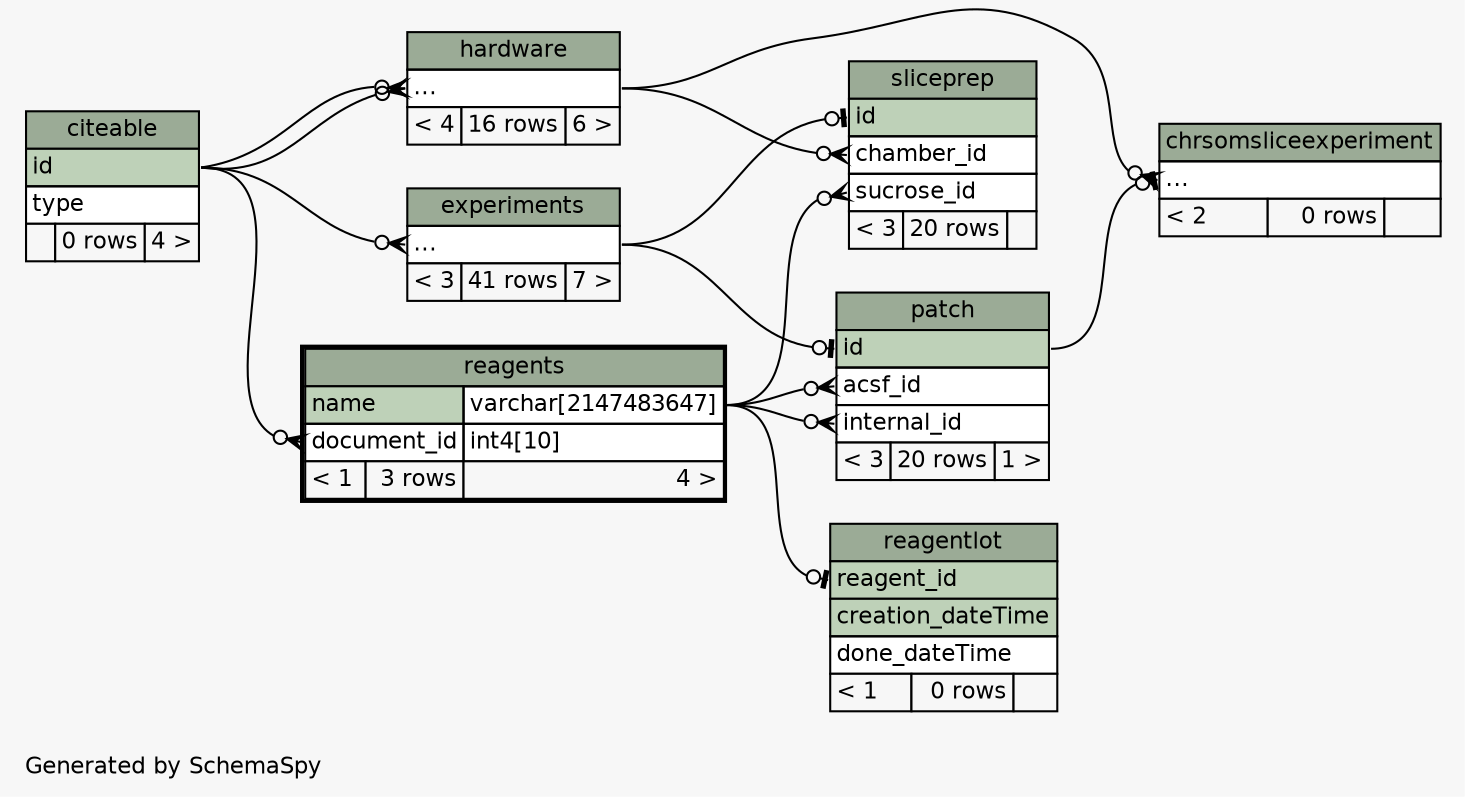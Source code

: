 // dot 2.32.0 on Windows 7 6.1
// SchemaSpy rev 590
digraph "twoDegreesRelationshipsDiagram" {
  graph [
    rankdir="RL"
    bgcolor="#f7f7f7"
    label="\nGenerated by SchemaSpy"
    labeljust="l"
    nodesep="0.18"
    ranksep="0.46"
    fontname="Helvetica"
    fontsize="11"
  ];
  node [
    fontname="Helvetica"
    fontsize="11"
    shape="plaintext"
  ];
  edge [
    arrowsize="0.8"
  ];
  "chrsomsliceexperiment":"elipses":w -> "patch":"id":e [arrowhead=none dir=back arrowtail=teeodot];
  "chrsomsliceexperiment":"elipses":w -> "hardware":"elipses":e [arrowhead=none dir=back arrowtail=crowodot];
  "experiments":"elipses":w -> "citeable":"id":e [arrowhead=none dir=back arrowtail=crowodot];
  "hardware":"elipses":w -> "citeable":"id":e [arrowhead=none dir=back arrowtail=crowodot];
  "hardware":"elipses":w -> "citeable":"id":e [arrowhead=none dir=back arrowtail=crowodot];
  "patch":"acsf_id":w -> "reagents":"name.type":e [arrowhead=none dir=back arrowtail=crowodot];
  "patch":"id":w -> "experiments":"elipses":e [arrowhead=none dir=back arrowtail=teeodot];
  "patch":"internal_id":w -> "reagents":"name.type":e [arrowhead=none dir=back arrowtail=crowodot];
  "reagentlot":"reagent_id":w -> "reagents":"name.type":e [arrowhead=none dir=back arrowtail=teeodot];
  "reagents":"document_id":w -> "citeable":"id":e [arrowhead=none dir=back arrowtail=crowodot];
  "sliceprep":"chamber_id":w -> "hardware":"elipses":e [arrowhead=none dir=back arrowtail=crowodot];
  "sliceprep":"id":w -> "experiments":"elipses":e [arrowhead=none dir=back arrowtail=teeodot];
  "sliceprep":"sucrose_id":w -> "reagents":"name.type":e [arrowhead=none dir=back arrowtail=crowodot];
  "chrsomsliceexperiment" [
    label=<
    <TABLE BORDER="0" CELLBORDER="1" CELLSPACING="0" BGCOLOR="#ffffff">
      <TR><TD COLSPAN="3" BGCOLOR="#9bab96" ALIGN="CENTER">chrsomsliceexperiment</TD></TR>
      <TR><TD PORT="elipses" COLSPAN="3" ALIGN="LEFT">...</TD></TR>
      <TR><TD ALIGN="LEFT" BGCOLOR="#f7f7f7">&lt; 2</TD><TD ALIGN="RIGHT" BGCOLOR="#f7f7f7">0 rows</TD><TD ALIGN="RIGHT" BGCOLOR="#f7f7f7">  </TD></TR>
    </TABLE>>
    URL="chrsomsliceexperiment.html"
    tooltip="chrsomsliceexperiment"
  ];
  "citeable" [
    label=<
    <TABLE BORDER="0" CELLBORDER="1" CELLSPACING="0" BGCOLOR="#ffffff">
      <TR><TD COLSPAN="3" BGCOLOR="#9bab96" ALIGN="CENTER">citeable</TD></TR>
      <TR><TD PORT="id" COLSPAN="3" BGCOLOR="#bed1b8" ALIGN="LEFT">id</TD></TR>
      <TR><TD PORT="type" COLSPAN="3" ALIGN="LEFT">type</TD></TR>
      <TR><TD ALIGN="LEFT" BGCOLOR="#f7f7f7">  </TD><TD ALIGN="RIGHT" BGCOLOR="#f7f7f7">0 rows</TD><TD ALIGN="RIGHT" BGCOLOR="#f7f7f7">4 &gt;</TD></TR>
    </TABLE>>
    URL="citeable.html"
    tooltip="citeable"
  ];
  "experiments" [
    label=<
    <TABLE BORDER="0" CELLBORDER="1" CELLSPACING="0" BGCOLOR="#ffffff">
      <TR><TD COLSPAN="3" BGCOLOR="#9bab96" ALIGN="CENTER">experiments</TD></TR>
      <TR><TD PORT="elipses" COLSPAN="3" ALIGN="LEFT">...</TD></TR>
      <TR><TD ALIGN="LEFT" BGCOLOR="#f7f7f7">&lt; 3</TD><TD ALIGN="RIGHT" BGCOLOR="#f7f7f7">41 rows</TD><TD ALIGN="RIGHT" BGCOLOR="#f7f7f7">7 &gt;</TD></TR>
    </TABLE>>
    URL="experiments.html"
    tooltip="experiments"
  ];
  "hardware" [
    label=<
    <TABLE BORDER="0" CELLBORDER="1" CELLSPACING="0" BGCOLOR="#ffffff">
      <TR><TD COLSPAN="3" BGCOLOR="#9bab96" ALIGN="CENTER">hardware</TD></TR>
      <TR><TD PORT="elipses" COLSPAN="3" ALIGN="LEFT">...</TD></TR>
      <TR><TD ALIGN="LEFT" BGCOLOR="#f7f7f7">&lt; 4</TD><TD ALIGN="RIGHT" BGCOLOR="#f7f7f7">16 rows</TD><TD ALIGN="RIGHT" BGCOLOR="#f7f7f7">6 &gt;</TD></TR>
    </TABLE>>
    URL="hardware.html"
    tooltip="hardware"
  ];
  "patch" [
    label=<
    <TABLE BORDER="0" CELLBORDER="1" CELLSPACING="0" BGCOLOR="#ffffff">
      <TR><TD COLSPAN="3" BGCOLOR="#9bab96" ALIGN="CENTER">patch</TD></TR>
      <TR><TD PORT="id" COLSPAN="3" BGCOLOR="#bed1b8" ALIGN="LEFT">id</TD></TR>
      <TR><TD PORT="acsf_id" COLSPAN="3" ALIGN="LEFT">acsf_id</TD></TR>
      <TR><TD PORT="internal_id" COLSPAN="3" ALIGN="LEFT">internal_id</TD></TR>
      <TR><TD ALIGN="LEFT" BGCOLOR="#f7f7f7">&lt; 3</TD><TD ALIGN="RIGHT" BGCOLOR="#f7f7f7">20 rows</TD><TD ALIGN="RIGHT" BGCOLOR="#f7f7f7">1 &gt;</TD></TR>
    </TABLE>>
    URL="patch.html"
    tooltip="patch"
  ];
  "reagentlot" [
    label=<
    <TABLE BORDER="0" CELLBORDER="1" CELLSPACING="0" BGCOLOR="#ffffff">
      <TR><TD COLSPAN="3" BGCOLOR="#9bab96" ALIGN="CENTER">reagentlot</TD></TR>
      <TR><TD PORT="reagent_id" COLSPAN="3" BGCOLOR="#bed1b8" ALIGN="LEFT">reagent_id</TD></TR>
      <TR><TD PORT="creation_dateTime" COLSPAN="3" BGCOLOR="#bed1b8" ALIGN="LEFT">creation_dateTime</TD></TR>
      <TR><TD PORT="done_dateTime" COLSPAN="3" ALIGN="LEFT">done_dateTime</TD></TR>
      <TR><TD ALIGN="LEFT" BGCOLOR="#f7f7f7">&lt; 1</TD><TD ALIGN="RIGHT" BGCOLOR="#f7f7f7">0 rows</TD><TD ALIGN="RIGHT" BGCOLOR="#f7f7f7">  </TD></TR>
    </TABLE>>
    URL="reagentlot.html"
    tooltip="reagentlot"
  ];
  "reagents" [
    label=<
    <TABLE BORDER="2" CELLBORDER="1" CELLSPACING="0" BGCOLOR="#ffffff">
      <TR><TD COLSPAN="3" BGCOLOR="#9bab96" ALIGN="CENTER">reagents</TD></TR>
      <TR><TD PORT="name" COLSPAN="2" BGCOLOR="#bed1b8" ALIGN="LEFT">name</TD><TD PORT="name.type" ALIGN="LEFT">varchar[2147483647]</TD></TR>
      <TR><TD PORT="document_id" COLSPAN="2" ALIGN="LEFT">document_id</TD><TD PORT="document_id.type" ALIGN="LEFT">int4[10]</TD></TR>
      <TR><TD ALIGN="LEFT" BGCOLOR="#f7f7f7">&lt; 1</TD><TD ALIGN="RIGHT" BGCOLOR="#f7f7f7">3 rows</TD><TD ALIGN="RIGHT" BGCOLOR="#f7f7f7">4 &gt;</TD></TR>
    </TABLE>>
    URL="reagents.html"
    tooltip="reagents"
  ];
  "sliceprep" [
    label=<
    <TABLE BORDER="0" CELLBORDER="1" CELLSPACING="0" BGCOLOR="#ffffff">
      <TR><TD COLSPAN="3" BGCOLOR="#9bab96" ALIGN="CENTER">sliceprep</TD></TR>
      <TR><TD PORT="id" COLSPAN="3" BGCOLOR="#bed1b8" ALIGN="LEFT">id</TD></TR>
      <TR><TD PORT="chamber_id" COLSPAN="3" ALIGN="LEFT">chamber_id</TD></TR>
      <TR><TD PORT="sucrose_id" COLSPAN="3" ALIGN="LEFT">sucrose_id</TD></TR>
      <TR><TD ALIGN="LEFT" BGCOLOR="#f7f7f7">&lt; 3</TD><TD ALIGN="RIGHT" BGCOLOR="#f7f7f7">20 rows</TD><TD ALIGN="RIGHT" BGCOLOR="#f7f7f7">  </TD></TR>
    </TABLE>>
    URL="sliceprep.html"
    tooltip="sliceprep"
  ];
}
